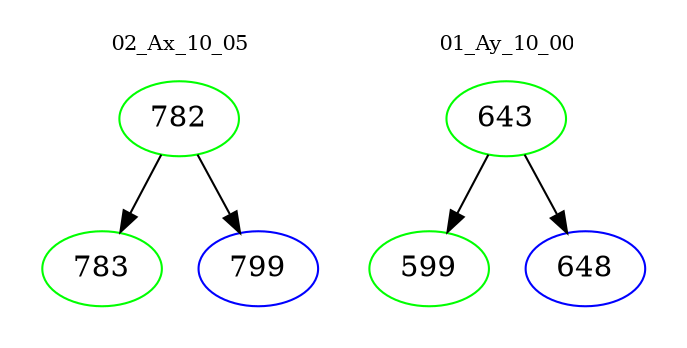digraph{
subgraph cluster_0 {
color = white
label = "02_Ax_10_05";
fontsize=10;
T0_782 [label="782", color="green"]
T0_782 -> T0_783 [color="black"]
T0_783 [label="783", color="green"]
T0_782 -> T0_799 [color="black"]
T0_799 [label="799", color="blue"]
}
subgraph cluster_1 {
color = white
label = "01_Ay_10_00";
fontsize=10;
T1_643 [label="643", color="green"]
T1_643 -> T1_599 [color="black"]
T1_599 [label="599", color="green"]
T1_643 -> T1_648 [color="black"]
T1_648 [label="648", color="blue"]
}
}
